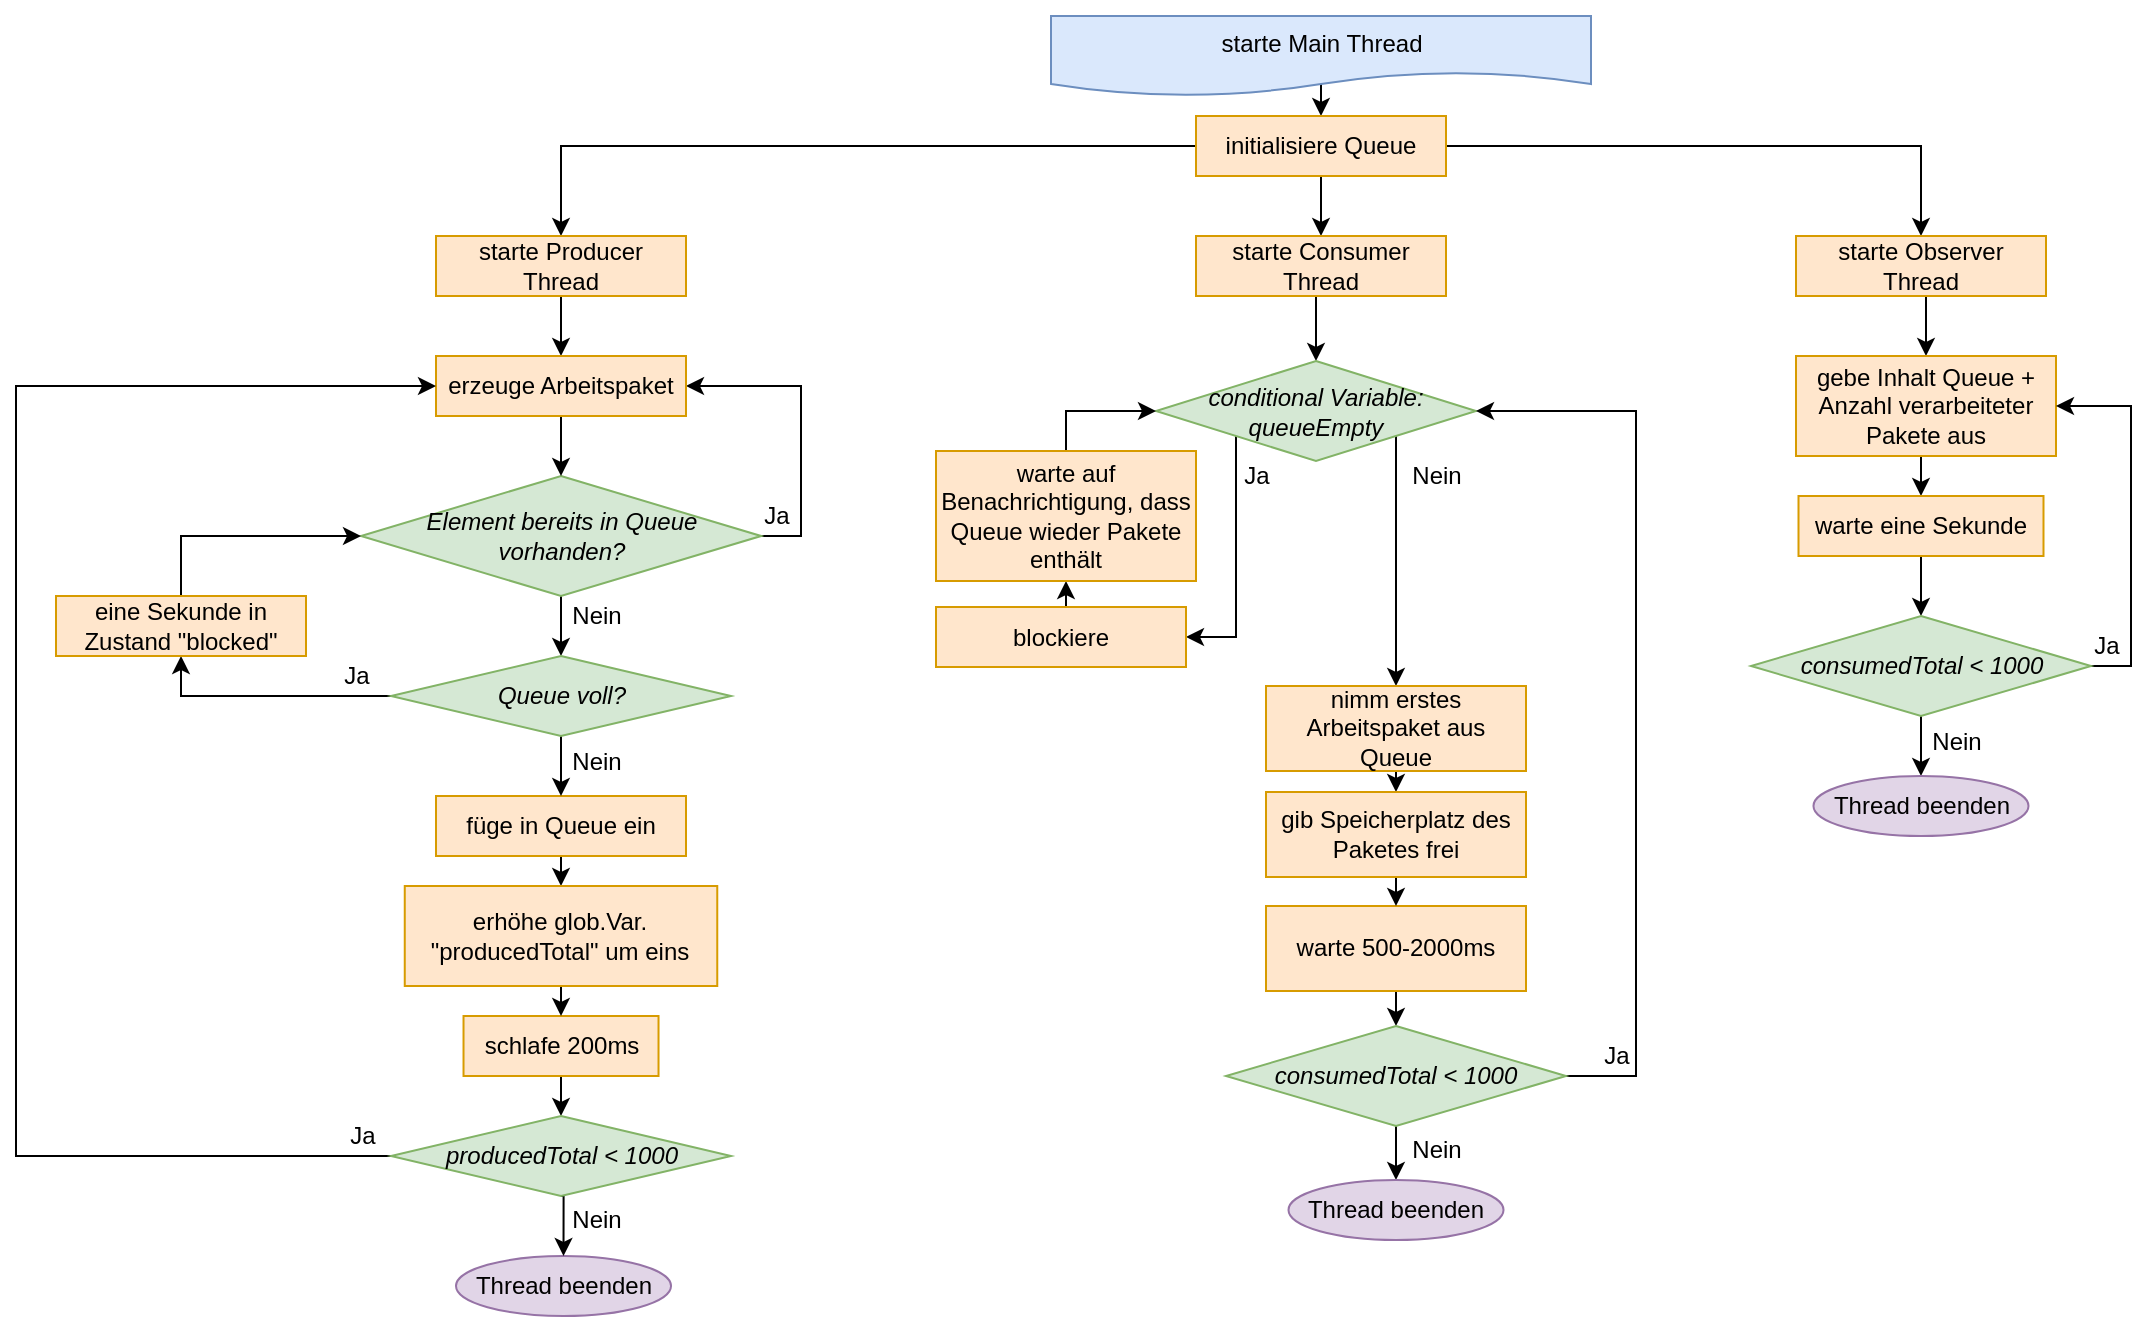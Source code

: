 <mxfile version="15.8.4" type="device"><diagram id="C5RBs43oDa-KdzZeNtuy" name="Page-1"><mxGraphModel dx="2013" dy="604" grid="1" gridSize="10" guides="1" tooltips="1" connect="1" arrows="1" fold="1" page="1" pageScale="1" pageWidth="827" pageHeight="1169" math="0" shadow="0"><root><mxCell id="WIyWlLk6GJQsqaUBKTNV-0"/><mxCell id="WIyWlLk6GJQsqaUBKTNV-1" parent="WIyWlLk6GJQsqaUBKTNV-0"/><mxCell id="gOlE67rxG5GZkEmgzap0-115" style="edgeStyle=orthogonalEdgeStyle;rounded=0;orthogonalLoop=1;jettySize=auto;html=1;exitX=0.5;exitY=0;exitDx=0;exitDy=0;entryX=0.5;entryY=0;entryDx=0;entryDy=0;" parent="WIyWlLk6GJQsqaUBKTNV-1" source="RlddpHbAyGk5wuKwECdA-21" target="ZwFG7r8hlQeUwkescVPr-6" edge="1"><mxGeometry relative="1" as="geometry"><Array as="points"><mxPoint x="355" y="10"/><mxPoint x="355" y="40"/><mxPoint x="363" y="40"/></Array></mxGeometry></mxCell><mxCell id="RlddpHbAyGk5wuKwECdA-21" value="starte Main Thread" style="shape=document;whiteSpace=wrap;html=1;boundedLbl=1;fillColor=#dae8fc;strokeColor=#6c8ebf;" parent="WIyWlLk6GJQsqaUBKTNV-1" vertex="1"><mxGeometry x="227.5" y="10" width="270" height="40" as="geometry"/></mxCell><mxCell id="gOlE67rxG5GZkEmgzap0-111" style="edgeStyle=orthogonalEdgeStyle;rounded=0;orthogonalLoop=1;jettySize=auto;html=1;exitX=0.5;exitY=1;exitDx=0;exitDy=0;entryX=0.5;entryY=0;entryDx=0;entryDy=0;" parent="WIyWlLk6GJQsqaUBKTNV-1" source="ZwFG7r8hlQeUwkescVPr-6" target="gOlE67rxG5GZkEmgzap0-0" edge="1"><mxGeometry relative="1" as="geometry"/></mxCell><mxCell id="gOlE67rxG5GZkEmgzap0-113" style="edgeStyle=orthogonalEdgeStyle;rounded=0;orthogonalLoop=1;jettySize=auto;html=1;exitX=1;exitY=0.5;exitDx=0;exitDy=0;entryX=0.5;entryY=0;entryDx=0;entryDy=0;" parent="WIyWlLk6GJQsqaUBKTNV-1" source="ZwFG7r8hlQeUwkescVPr-6" target="gOlE67rxG5GZkEmgzap0-1" edge="1"><mxGeometry relative="1" as="geometry"/></mxCell><mxCell id="gOlE67rxG5GZkEmgzap0-114" style="edgeStyle=orthogonalEdgeStyle;rounded=0;orthogonalLoop=1;jettySize=auto;html=1;exitX=0;exitY=0.5;exitDx=0;exitDy=0;entryX=0.5;entryY=0;entryDx=0;entryDy=0;" parent="WIyWlLk6GJQsqaUBKTNV-1" source="ZwFG7r8hlQeUwkescVPr-6" target="gOlE67rxG5GZkEmgzap0-2" edge="1"><mxGeometry relative="1" as="geometry"/></mxCell><mxCell id="ZwFG7r8hlQeUwkescVPr-6" value="initialisiere Queue" style="rounded=0;whiteSpace=wrap;html=1;fillColor=#ffe6cc;strokeColor=#d79b00;" parent="WIyWlLk6GJQsqaUBKTNV-1" vertex="1"><mxGeometry x="300" y="60" width="125" height="30" as="geometry"/></mxCell><mxCell id="gOlE67rxG5GZkEmgzap0-112" style="edgeStyle=orthogonalEdgeStyle;rounded=0;orthogonalLoop=1;jettySize=auto;html=1;exitX=0.5;exitY=1;exitDx=0;exitDy=0;entryX=0.5;entryY=0;entryDx=0;entryDy=0;" parent="WIyWlLk6GJQsqaUBKTNV-1" source="gOlE67rxG5GZkEmgzap0-0" target="gOlE67rxG5GZkEmgzap0-83" edge="1"><mxGeometry relative="1" as="geometry"/></mxCell><mxCell id="gOlE67rxG5GZkEmgzap0-0" value="starte Consumer Thread" style="rounded=0;whiteSpace=wrap;html=1;fillColor=#ffe6cc;strokeColor=#d79b00;" parent="WIyWlLk6GJQsqaUBKTNV-1" vertex="1"><mxGeometry x="300" y="120" width="125" height="30" as="geometry"/></mxCell><mxCell id="gOlE67rxG5GZkEmgzap0-7" style="edgeStyle=orthogonalEdgeStyle;rounded=0;orthogonalLoop=1;jettySize=auto;html=1;exitX=0.5;exitY=1;exitDx=0;exitDy=0;entryX=0.5;entryY=0;entryDx=0;entryDy=0;" parent="WIyWlLk6GJQsqaUBKTNV-1" source="gOlE67rxG5GZkEmgzap0-1" target="gOlE67rxG5GZkEmgzap0-3" edge="1"><mxGeometry relative="1" as="geometry"/></mxCell><mxCell id="gOlE67rxG5GZkEmgzap0-1" value="starte Observer Thread" style="rounded=0;whiteSpace=wrap;html=1;fillColor=#ffe6cc;strokeColor=#d79b00;" parent="WIyWlLk6GJQsqaUBKTNV-1" vertex="1"><mxGeometry x="600" y="120" width="125" height="30" as="geometry"/></mxCell><mxCell id="gOlE67rxG5GZkEmgzap0-34" style="edgeStyle=orthogonalEdgeStyle;rounded=0;orthogonalLoop=1;jettySize=auto;html=1;exitX=0.5;exitY=1;exitDx=0;exitDy=0;entryX=0.5;entryY=0;entryDx=0;entryDy=0;" parent="WIyWlLk6GJQsqaUBKTNV-1" source="gOlE67rxG5GZkEmgzap0-2" target="gOlE67rxG5GZkEmgzap0-9" edge="1"><mxGeometry relative="1" as="geometry"/></mxCell><mxCell id="gOlE67rxG5GZkEmgzap0-2" value="starte Producer Thread" style="rounded=0;whiteSpace=wrap;html=1;fillColor=#ffe6cc;strokeColor=#d79b00;" parent="WIyWlLk6GJQsqaUBKTNV-1" vertex="1"><mxGeometry x="-80" y="120" width="125" height="30" as="geometry"/></mxCell><mxCell id="gOlE67rxG5GZkEmgzap0-8" style="edgeStyle=orthogonalEdgeStyle;rounded=0;orthogonalLoop=1;jettySize=auto;html=1;exitX=0.5;exitY=1;exitDx=0;exitDy=0;entryX=0.5;entryY=0;entryDx=0;entryDy=0;" parent="WIyWlLk6GJQsqaUBKTNV-1" source="gOlE67rxG5GZkEmgzap0-3" target="gOlE67rxG5GZkEmgzap0-5" edge="1"><mxGeometry relative="1" as="geometry"/></mxCell><mxCell id="gOlE67rxG5GZkEmgzap0-3" value="gebe Inhalt Queue + Anzahl verarbeiteter Pakete aus" style="rounded=0;whiteSpace=wrap;html=1;fillColor=#ffe6cc;strokeColor=#d79b00;" parent="WIyWlLk6GJQsqaUBKTNV-1" vertex="1"><mxGeometry x="600" y="180" width="130" height="50" as="geometry"/></mxCell><mxCell id="gOlE67rxG5GZkEmgzap0-13" style="edgeStyle=orthogonalEdgeStyle;rounded=0;orthogonalLoop=1;jettySize=auto;html=1;exitX=1;exitY=0.5;exitDx=0;exitDy=0;entryX=1;entryY=0.5;entryDx=0;entryDy=0;" parent="WIyWlLk6GJQsqaUBKTNV-1" source="gOlE67rxG5GZkEmgzap0-4" target="gOlE67rxG5GZkEmgzap0-9" edge="1"><mxGeometry relative="1" as="geometry"/></mxCell><mxCell id="gOlE67rxG5GZkEmgzap0-25" style="edgeStyle=orthogonalEdgeStyle;rounded=0;orthogonalLoop=1;jettySize=auto;html=1;exitX=0.5;exitY=1;exitDx=0;exitDy=0;entryX=0.5;entryY=0;entryDx=0;entryDy=0;" parent="WIyWlLk6GJQsqaUBKTNV-1" source="gOlE67rxG5GZkEmgzap0-4" target="gOlE67rxG5GZkEmgzap0-14" edge="1"><mxGeometry relative="1" as="geometry"/></mxCell><mxCell id="gOlE67rxG5GZkEmgzap0-4" value="&lt;i&gt;Element bereits in Queue &lt;br&gt;vorhanden?&lt;/i&gt;" style="rhombus;whiteSpace=wrap;html=1;rounded=0;fillColor=#d5e8d4;strokeColor=#82b366;" parent="WIyWlLk6GJQsqaUBKTNV-1" vertex="1"><mxGeometry x="-117.5" y="240" width="200" height="60" as="geometry"/></mxCell><mxCell id="gOlE67rxG5GZkEmgzap0-6" style="edgeStyle=orthogonalEdgeStyle;rounded=0;orthogonalLoop=1;jettySize=auto;html=1;exitX=0.5;exitY=1;exitDx=0;exitDy=0;entryX=0.5;entryY=0;entryDx=0;entryDy=0;" parent="WIyWlLk6GJQsqaUBKTNV-1" source="gOlE67rxG5GZkEmgzap0-5" target="gOlE67rxG5GZkEmgzap0-45" edge="1"><mxGeometry relative="1" as="geometry"/></mxCell><mxCell id="gOlE67rxG5GZkEmgzap0-5" value="warte eine Sekunde" style="rounded=0;whiteSpace=wrap;html=1;fillColor=#ffe6cc;strokeColor=#d79b00;" parent="WIyWlLk6GJQsqaUBKTNV-1" vertex="1"><mxGeometry x="601.25" y="250" width="122.5" height="30" as="geometry"/></mxCell><mxCell id="gOlE67rxG5GZkEmgzap0-31" style="edgeStyle=orthogonalEdgeStyle;rounded=0;orthogonalLoop=1;jettySize=auto;html=1;exitX=0.5;exitY=1;exitDx=0;exitDy=0;entryX=0.5;entryY=0;entryDx=0;entryDy=0;" parent="WIyWlLk6GJQsqaUBKTNV-1" source="gOlE67rxG5GZkEmgzap0-9" target="gOlE67rxG5GZkEmgzap0-4" edge="1"><mxGeometry relative="1" as="geometry"/></mxCell><mxCell id="gOlE67rxG5GZkEmgzap0-9" value="erzeuge Arbeitspaket" style="rounded=0;whiteSpace=wrap;html=1;fillColor=#ffe6cc;strokeColor=#d79b00;" parent="WIyWlLk6GJQsqaUBKTNV-1" vertex="1"><mxGeometry x="-80" y="180" width="125" height="30" as="geometry"/></mxCell><mxCell id="gOlE67rxG5GZkEmgzap0-43" style="edgeStyle=orthogonalEdgeStyle;rounded=0;orthogonalLoop=1;jettySize=auto;html=1;exitX=0.5;exitY=1;exitDx=0;exitDy=0;entryX=0.5;entryY=0;entryDx=0;entryDy=0;" parent="WIyWlLk6GJQsqaUBKTNV-1" source="gOlE67rxG5GZkEmgzap0-10" target="gOlE67rxG5GZkEmgzap0-35" edge="1"><mxGeometry relative="1" as="geometry"/></mxCell><mxCell id="gOlE67rxG5GZkEmgzap0-10" value="füge in Queue ein" style="rounded=0;whiteSpace=wrap;html=1;fillColor=#ffe6cc;strokeColor=#d79b00;" parent="WIyWlLk6GJQsqaUBKTNV-1" vertex="1"><mxGeometry x="-80" y="400" width="125" height="30" as="geometry"/></mxCell><mxCell id="gOlE67rxG5GZkEmgzap0-12" value="Thread beenden" style="ellipse;whiteSpace=wrap;html=1;rounded=0;fillColor=#e1d5e7;strokeColor=#9673a6;" parent="WIyWlLk6GJQsqaUBKTNV-1" vertex="1"><mxGeometry x="-70" y="630" width="107.51" height="30" as="geometry"/></mxCell><mxCell id="gOlE67rxG5GZkEmgzap0-17" style="edgeStyle=orthogonalEdgeStyle;rounded=0;orthogonalLoop=1;jettySize=auto;html=1;exitX=0.5;exitY=1;exitDx=0;exitDy=0;entryX=0.5;entryY=0;entryDx=0;entryDy=0;" parent="WIyWlLk6GJQsqaUBKTNV-1" source="gOlE67rxG5GZkEmgzap0-14" target="gOlE67rxG5GZkEmgzap0-10" edge="1"><mxGeometry relative="1" as="geometry"/></mxCell><mxCell id="gOlE67rxG5GZkEmgzap0-21" style="edgeStyle=orthogonalEdgeStyle;rounded=0;orthogonalLoop=1;jettySize=auto;html=1;exitX=0;exitY=0.5;exitDx=0;exitDy=0;entryX=0.5;entryY=1;entryDx=0;entryDy=0;" parent="WIyWlLk6GJQsqaUBKTNV-1" source="gOlE67rxG5GZkEmgzap0-14" target="gOlE67rxG5GZkEmgzap0-16" edge="1"><mxGeometry relative="1" as="geometry"/></mxCell><mxCell id="gOlE67rxG5GZkEmgzap0-14" value="&lt;i&gt;Queue voll?&lt;/i&gt;" style="rhombus;whiteSpace=wrap;html=1;rounded=0;fillColor=#d5e8d4;strokeColor=#82b366;" parent="WIyWlLk6GJQsqaUBKTNV-1" vertex="1"><mxGeometry x="-102.5" y="330" width="170" height="40" as="geometry"/></mxCell><mxCell id="gOlE67rxG5GZkEmgzap0-26" style="edgeStyle=orthogonalEdgeStyle;rounded=0;orthogonalLoop=1;jettySize=auto;html=1;exitX=0.5;exitY=0;exitDx=0;exitDy=0;entryX=0;entryY=0.5;entryDx=0;entryDy=0;" parent="WIyWlLk6GJQsqaUBKTNV-1" source="gOlE67rxG5GZkEmgzap0-16" target="gOlE67rxG5GZkEmgzap0-4" edge="1"><mxGeometry relative="1" as="geometry"/></mxCell><mxCell id="gOlE67rxG5GZkEmgzap0-16" value="eine Sekunde in Zustand &quot;blocked&quot;" style="rounded=0;whiteSpace=wrap;html=1;fillColor=#ffe6cc;strokeColor=#d79b00;" parent="WIyWlLk6GJQsqaUBKTNV-1" vertex="1"><mxGeometry x="-270" y="300" width="125" height="30" as="geometry"/></mxCell><mxCell id="gOlE67rxG5GZkEmgzap0-44" style="edgeStyle=orthogonalEdgeStyle;rounded=0;orthogonalLoop=1;jettySize=auto;html=1;exitX=0.5;exitY=1;exitDx=0;exitDy=0;entryX=0.5;entryY=0;entryDx=0;entryDy=0;" parent="WIyWlLk6GJQsqaUBKTNV-1" source="gOlE67rxG5GZkEmgzap0-20" target="gOlE67rxG5GZkEmgzap0-36" edge="1"><mxGeometry relative="1" as="geometry"/></mxCell><mxCell id="gOlE67rxG5GZkEmgzap0-20" value="schlafe 200ms" style="rounded=0;whiteSpace=wrap;html=1;fillColor=#ffe6cc;strokeColor=#d79b00;" parent="WIyWlLk6GJQsqaUBKTNV-1" vertex="1"><mxGeometry x="-66.24" y="510" width="97.5" height="30" as="geometry"/></mxCell><mxCell id="gOlE67rxG5GZkEmgzap0-27" value="Ja" style="text;html=1;align=center;verticalAlign=middle;resizable=0;points=[];autosize=1;strokeColor=none;fillColor=none;" parent="WIyWlLk6GJQsqaUBKTNV-1" vertex="1"><mxGeometry x="75" y="250" width="30" height="20" as="geometry"/></mxCell><mxCell id="gOlE67rxG5GZkEmgzap0-28" value="Nein" style="text;html=1;align=center;verticalAlign=middle;resizable=0;points=[];autosize=1;strokeColor=none;fillColor=none;" parent="WIyWlLk6GJQsqaUBKTNV-1" vertex="1"><mxGeometry x="-20" y="300" width="40" height="20" as="geometry"/></mxCell><mxCell id="gOlE67rxG5GZkEmgzap0-29" value="Ja" style="text;html=1;align=center;verticalAlign=middle;resizable=0;points=[];autosize=1;strokeColor=none;fillColor=none;" parent="WIyWlLk6GJQsqaUBKTNV-1" vertex="1"><mxGeometry x="-135" y="330" width="30" height="20" as="geometry"/></mxCell><mxCell id="gOlE67rxG5GZkEmgzap0-30" value="Nein" style="text;html=1;align=center;verticalAlign=middle;resizable=0;points=[];autosize=1;strokeColor=none;fillColor=none;" parent="WIyWlLk6GJQsqaUBKTNV-1" vertex="1"><mxGeometry x="-20" y="373" width="40" height="20" as="geometry"/></mxCell><mxCell id="gOlE67rxG5GZkEmgzap0-42" style="edgeStyle=orthogonalEdgeStyle;rounded=0;orthogonalLoop=1;jettySize=auto;html=1;exitX=0.5;exitY=1;exitDx=0;exitDy=0;entryX=0.5;entryY=0;entryDx=0;entryDy=0;" parent="WIyWlLk6GJQsqaUBKTNV-1" source="gOlE67rxG5GZkEmgzap0-35" target="gOlE67rxG5GZkEmgzap0-20" edge="1"><mxGeometry relative="1" as="geometry"/></mxCell><mxCell id="gOlE67rxG5GZkEmgzap0-35" value="erhöhe glob.Var. &quot;producedTotal&quot; um eins" style="rounded=0;whiteSpace=wrap;html=1;fillColor=#ffe6cc;strokeColor=#d79b00;" parent="WIyWlLk6GJQsqaUBKTNV-1" vertex="1"><mxGeometry x="-95.62" y="445" width="156.25" height="50" as="geometry"/></mxCell><mxCell id="gOlE67rxG5GZkEmgzap0-37" style="edgeStyle=orthogonalEdgeStyle;rounded=0;orthogonalLoop=1;jettySize=auto;html=1;exitX=0;exitY=0.5;exitDx=0;exitDy=0;entryX=0;entryY=0.5;entryDx=0;entryDy=0;" parent="WIyWlLk6GJQsqaUBKTNV-1" source="gOlE67rxG5GZkEmgzap0-36" target="gOlE67rxG5GZkEmgzap0-9" edge="1"><mxGeometry relative="1" as="geometry"><Array as="points"><mxPoint x="-290" y="580"/><mxPoint x="-290" y="195"/></Array></mxGeometry></mxCell><mxCell id="gOlE67rxG5GZkEmgzap0-39" style="edgeStyle=orthogonalEdgeStyle;rounded=0;orthogonalLoop=1;jettySize=auto;html=1;exitX=0.5;exitY=1;exitDx=0;exitDy=0;entryX=0.5;entryY=0;entryDx=0;entryDy=0;" parent="WIyWlLk6GJQsqaUBKTNV-1" source="gOlE67rxG5GZkEmgzap0-36" target="gOlE67rxG5GZkEmgzap0-12" edge="1"><mxGeometry relative="1" as="geometry"/></mxCell><mxCell id="gOlE67rxG5GZkEmgzap0-36" value="&lt;i&gt;producedTotal &amp;lt; 1000&lt;/i&gt;" style="rhombus;whiteSpace=wrap;html=1;rounded=0;fillColor=#d5e8d4;strokeColor=#82b366;" parent="WIyWlLk6GJQsqaUBKTNV-1" vertex="1"><mxGeometry x="-102.5" y="560" width="170" height="40" as="geometry"/></mxCell><mxCell id="gOlE67rxG5GZkEmgzap0-40" value="Nein" style="text;html=1;align=center;verticalAlign=middle;resizable=0;points=[];autosize=1;strokeColor=none;fillColor=none;" parent="WIyWlLk6GJQsqaUBKTNV-1" vertex="1"><mxGeometry x="-20" y="602" width="40" height="20" as="geometry"/></mxCell><mxCell id="gOlE67rxG5GZkEmgzap0-41" value="Ja" style="text;html=1;align=center;verticalAlign=middle;resizable=0;points=[];autosize=1;strokeColor=none;fillColor=none;" parent="WIyWlLk6GJQsqaUBKTNV-1" vertex="1"><mxGeometry x="-132.5" y="560" width="30" height="20" as="geometry"/></mxCell><mxCell id="gOlE67rxG5GZkEmgzap0-46" style="edgeStyle=orthogonalEdgeStyle;rounded=0;orthogonalLoop=1;jettySize=auto;html=1;exitX=1;exitY=0.5;exitDx=0;exitDy=0;entryX=1;entryY=0.5;entryDx=0;entryDy=0;" parent="WIyWlLk6GJQsqaUBKTNV-1" source="gOlE67rxG5GZkEmgzap0-45" target="gOlE67rxG5GZkEmgzap0-3" edge="1"><mxGeometry relative="1" as="geometry"/></mxCell><mxCell id="gOlE67rxG5GZkEmgzap0-52" style="edgeStyle=orthogonalEdgeStyle;rounded=0;orthogonalLoop=1;jettySize=auto;html=1;exitX=0.5;exitY=1;exitDx=0;exitDy=0;entryX=0.5;entryY=0;entryDx=0;entryDy=0;" parent="WIyWlLk6GJQsqaUBKTNV-1" source="gOlE67rxG5GZkEmgzap0-45" target="gOlE67rxG5GZkEmgzap0-51" edge="1"><mxGeometry relative="1" as="geometry"/></mxCell><mxCell id="gOlE67rxG5GZkEmgzap0-45" value="&lt;i&gt;consumedTotal &amp;lt; 1000&lt;/i&gt;" style="rhombus;whiteSpace=wrap;html=1;rounded=0;fillColor=#d5e8d4;strokeColor=#82b366;" parent="WIyWlLk6GJQsqaUBKTNV-1" vertex="1"><mxGeometry x="577.5" y="310" width="170" height="50" as="geometry"/></mxCell><mxCell id="gOlE67rxG5GZkEmgzap0-51" value="Thread beenden" style="ellipse;whiteSpace=wrap;html=1;rounded=0;fillColor=#e1d5e7;strokeColor=#9673a6;" parent="WIyWlLk6GJQsqaUBKTNV-1" vertex="1"><mxGeometry x="608.74" y="390" width="107.51" height="30" as="geometry"/></mxCell><mxCell id="gOlE67rxG5GZkEmgzap0-55" value="Ja" style="text;html=1;align=center;verticalAlign=middle;resizable=0;points=[];autosize=1;strokeColor=none;fillColor=none;" parent="WIyWlLk6GJQsqaUBKTNV-1" vertex="1"><mxGeometry x="740" y="315" width="30" height="20" as="geometry"/></mxCell><mxCell id="gOlE67rxG5GZkEmgzap0-56" value="Nein" style="text;html=1;align=center;verticalAlign=middle;resizable=0;points=[];autosize=1;strokeColor=none;fillColor=none;" parent="WIyWlLk6GJQsqaUBKTNV-1" vertex="1"><mxGeometry x="660" y="363" width="40" height="20" as="geometry"/></mxCell><mxCell id="gOlE67rxG5GZkEmgzap0-85" style="edgeStyle=orthogonalEdgeStyle;rounded=0;orthogonalLoop=1;jettySize=auto;html=1;exitX=0;exitY=1;exitDx=0;exitDy=0;entryX=1;entryY=0.5;entryDx=0;entryDy=0;" parent="WIyWlLk6GJQsqaUBKTNV-1" source="gOlE67rxG5GZkEmgzap0-83" target="gOlE67rxG5GZkEmgzap0-84" edge="1"><mxGeometry relative="1" as="geometry"/></mxCell><mxCell id="gOlE67rxG5GZkEmgzap0-101" style="edgeStyle=orthogonalEdgeStyle;rounded=0;orthogonalLoop=1;jettySize=auto;html=1;exitX=1;exitY=1;exitDx=0;exitDy=0;entryX=0.5;entryY=0;entryDx=0;entryDy=0;" parent="WIyWlLk6GJQsqaUBKTNV-1" source="gOlE67rxG5GZkEmgzap0-83" target="gOlE67rxG5GZkEmgzap0-90" edge="1"><mxGeometry relative="1" as="geometry"/></mxCell><mxCell id="gOlE67rxG5GZkEmgzap0-83" value="&lt;i&gt;conditional Variable:&lt;br&gt;queueEmpty&lt;br&gt;&lt;/i&gt;" style="rhombus;whiteSpace=wrap;html=1;rounded=0;fillColor=#d5e8d4;strokeColor=#82b366;" parent="WIyWlLk6GJQsqaUBKTNV-1" vertex="1"><mxGeometry x="280" y="182.5" width="160" height="50" as="geometry"/></mxCell><mxCell id="gOlE67rxG5GZkEmgzap0-98" style="edgeStyle=orthogonalEdgeStyle;rounded=0;orthogonalLoop=1;jettySize=auto;html=1;exitX=0.5;exitY=0;exitDx=0;exitDy=0;entryX=0.5;entryY=1;entryDx=0;entryDy=0;" parent="WIyWlLk6GJQsqaUBKTNV-1" source="gOlE67rxG5GZkEmgzap0-84" target="gOlE67rxG5GZkEmgzap0-88" edge="1"><mxGeometry relative="1" as="geometry"/></mxCell><mxCell id="gOlE67rxG5GZkEmgzap0-84" value="blockiere" style="rounded=0;whiteSpace=wrap;html=1;fillColor=#ffe6cc;strokeColor=#d79b00;" parent="WIyWlLk6GJQsqaUBKTNV-1" vertex="1"><mxGeometry x="170" y="305.5" width="125" height="30" as="geometry"/></mxCell><mxCell id="gOlE67rxG5GZkEmgzap0-87" value="Ja" style="text;html=1;align=center;verticalAlign=middle;resizable=0;points=[];autosize=1;strokeColor=none;fillColor=none;" parent="WIyWlLk6GJQsqaUBKTNV-1" vertex="1"><mxGeometry x="315" y="230" width="30" height="20" as="geometry"/></mxCell><mxCell id="gOlE67rxG5GZkEmgzap0-89" style="edgeStyle=orthogonalEdgeStyle;rounded=0;orthogonalLoop=1;jettySize=auto;html=1;exitX=0.5;exitY=0;exitDx=0;exitDy=0;entryX=0;entryY=0.5;entryDx=0;entryDy=0;" parent="WIyWlLk6GJQsqaUBKTNV-1" source="gOlE67rxG5GZkEmgzap0-88" target="gOlE67rxG5GZkEmgzap0-83" edge="1"><mxGeometry relative="1" as="geometry"/></mxCell><mxCell id="gOlE67rxG5GZkEmgzap0-88" value="warte auf Benachrichtigung, dass Queue wieder Pakete enthält" style="rounded=0;whiteSpace=wrap;html=1;fillColor=#ffe6cc;strokeColor=#d79b00;" parent="WIyWlLk6GJQsqaUBKTNV-1" vertex="1"><mxGeometry x="170" y="227.5" width="130" height="65" as="geometry"/></mxCell><mxCell id="gOlE67rxG5GZkEmgzap0-99" style="edgeStyle=orthogonalEdgeStyle;rounded=0;orthogonalLoop=1;jettySize=auto;html=1;exitX=0.5;exitY=1;exitDx=0;exitDy=0;entryX=0.5;entryY=0;entryDx=0;entryDy=0;" parent="WIyWlLk6GJQsqaUBKTNV-1" source="gOlE67rxG5GZkEmgzap0-90" target="gOlE67rxG5GZkEmgzap0-97" edge="1"><mxGeometry relative="1" as="geometry"/></mxCell><mxCell id="gOlE67rxG5GZkEmgzap0-90" value="nimm erstes Arbeitspaket aus Queue" style="rounded=0;whiteSpace=wrap;html=1;fillColor=#ffe6cc;strokeColor=#d79b00;" parent="WIyWlLk6GJQsqaUBKTNV-1" vertex="1"><mxGeometry x="335" y="345" width="130" height="42.5" as="geometry"/></mxCell><mxCell id="gOlE67rxG5GZkEmgzap0-104" style="edgeStyle=orthogonalEdgeStyle;rounded=0;orthogonalLoop=1;jettySize=auto;html=1;exitX=0.5;exitY=1;exitDx=0;exitDy=0;entryX=0.5;entryY=0;entryDx=0;entryDy=0;" parent="WIyWlLk6GJQsqaUBKTNV-1" source="gOlE67rxG5GZkEmgzap0-92" target="gOlE67rxG5GZkEmgzap0-103" edge="1"><mxGeometry relative="1" as="geometry"><mxPoint x="400" y="515" as="targetPoint"/></mxGeometry></mxCell><mxCell id="gOlE67rxG5GZkEmgzap0-92" value="warte 500-2000ms" style="rounded=0;whiteSpace=wrap;html=1;fillColor=#ffe6cc;strokeColor=#d79b00;" parent="WIyWlLk6GJQsqaUBKTNV-1" vertex="1"><mxGeometry x="335" y="455" width="130" height="42.5" as="geometry"/></mxCell><mxCell id="gOlE67rxG5GZkEmgzap0-100" style="edgeStyle=orthogonalEdgeStyle;rounded=0;orthogonalLoop=1;jettySize=auto;html=1;exitX=0.5;exitY=1;exitDx=0;exitDy=0;entryX=0.5;entryY=0;entryDx=0;entryDy=0;" parent="WIyWlLk6GJQsqaUBKTNV-1" source="gOlE67rxG5GZkEmgzap0-97" target="gOlE67rxG5GZkEmgzap0-92" edge="1"><mxGeometry relative="1" as="geometry"/></mxCell><mxCell id="gOlE67rxG5GZkEmgzap0-97" value="gib Speicherplatz des Paketes frei" style="rounded=0;whiteSpace=wrap;html=1;fillColor=#ffe6cc;strokeColor=#d79b00;" parent="WIyWlLk6GJQsqaUBKTNV-1" vertex="1"><mxGeometry x="335" y="398" width="130" height="42.5" as="geometry"/></mxCell><mxCell id="gOlE67rxG5GZkEmgzap0-105" style="edgeStyle=orthogonalEdgeStyle;rounded=0;orthogonalLoop=1;jettySize=auto;html=1;exitX=1;exitY=0.5;exitDx=0;exitDy=0;entryX=1;entryY=0.5;entryDx=0;entryDy=0;" parent="WIyWlLk6GJQsqaUBKTNV-1" source="gOlE67rxG5GZkEmgzap0-103" target="gOlE67rxG5GZkEmgzap0-83" edge="1"><mxGeometry relative="1" as="geometry"><Array as="points"><mxPoint x="520" y="540"/><mxPoint x="520" y="208"/></Array></mxGeometry></mxCell><mxCell id="gOlE67rxG5GZkEmgzap0-107" style="edgeStyle=orthogonalEdgeStyle;rounded=0;orthogonalLoop=1;jettySize=auto;html=1;exitX=0.5;exitY=1;exitDx=0;exitDy=0;entryX=0.5;entryY=0;entryDx=0;entryDy=0;" parent="WIyWlLk6GJQsqaUBKTNV-1" source="gOlE67rxG5GZkEmgzap0-103" target="gOlE67rxG5GZkEmgzap0-106" edge="1"><mxGeometry relative="1" as="geometry"><mxPoint x="395" y="565" as="sourcePoint"/></mxGeometry></mxCell><mxCell id="gOlE67rxG5GZkEmgzap0-103" value="&lt;i&gt;consumedTotal &amp;lt; 1000&lt;/i&gt;" style="rhombus;whiteSpace=wrap;html=1;rounded=0;fillColor=#d5e8d4;strokeColor=#82b366;" parent="WIyWlLk6GJQsqaUBKTNV-1" vertex="1"><mxGeometry x="315" y="515" width="170" height="50" as="geometry"/></mxCell><mxCell id="gOlE67rxG5GZkEmgzap0-106" value="Thread beenden" style="ellipse;whiteSpace=wrap;html=1;rounded=0;fillColor=#e1d5e7;strokeColor=#9673a6;" parent="WIyWlLk6GJQsqaUBKTNV-1" vertex="1"><mxGeometry x="346.25" y="592" width="107.51" height="30" as="geometry"/></mxCell><mxCell id="gOlE67rxG5GZkEmgzap0-108" value="Ja" style="text;html=1;align=center;verticalAlign=middle;resizable=0;points=[];autosize=1;strokeColor=none;fillColor=none;" parent="WIyWlLk6GJQsqaUBKTNV-1" vertex="1"><mxGeometry x="495" y="520" width="30" height="20" as="geometry"/></mxCell><mxCell id="gOlE67rxG5GZkEmgzap0-109" value="Nein" style="text;html=1;align=center;verticalAlign=middle;resizable=0;points=[];autosize=1;strokeColor=none;fillColor=none;" parent="WIyWlLk6GJQsqaUBKTNV-1" vertex="1"><mxGeometry x="400" y="567" width="40" height="20" as="geometry"/></mxCell><mxCell id="gOlE67rxG5GZkEmgzap0-110" value="Nein" style="text;html=1;align=center;verticalAlign=middle;resizable=0;points=[];autosize=1;strokeColor=none;fillColor=none;" parent="WIyWlLk6GJQsqaUBKTNV-1" vertex="1"><mxGeometry x="400" y="230" width="40" height="20" as="geometry"/></mxCell></root></mxGraphModel></diagram></mxfile>